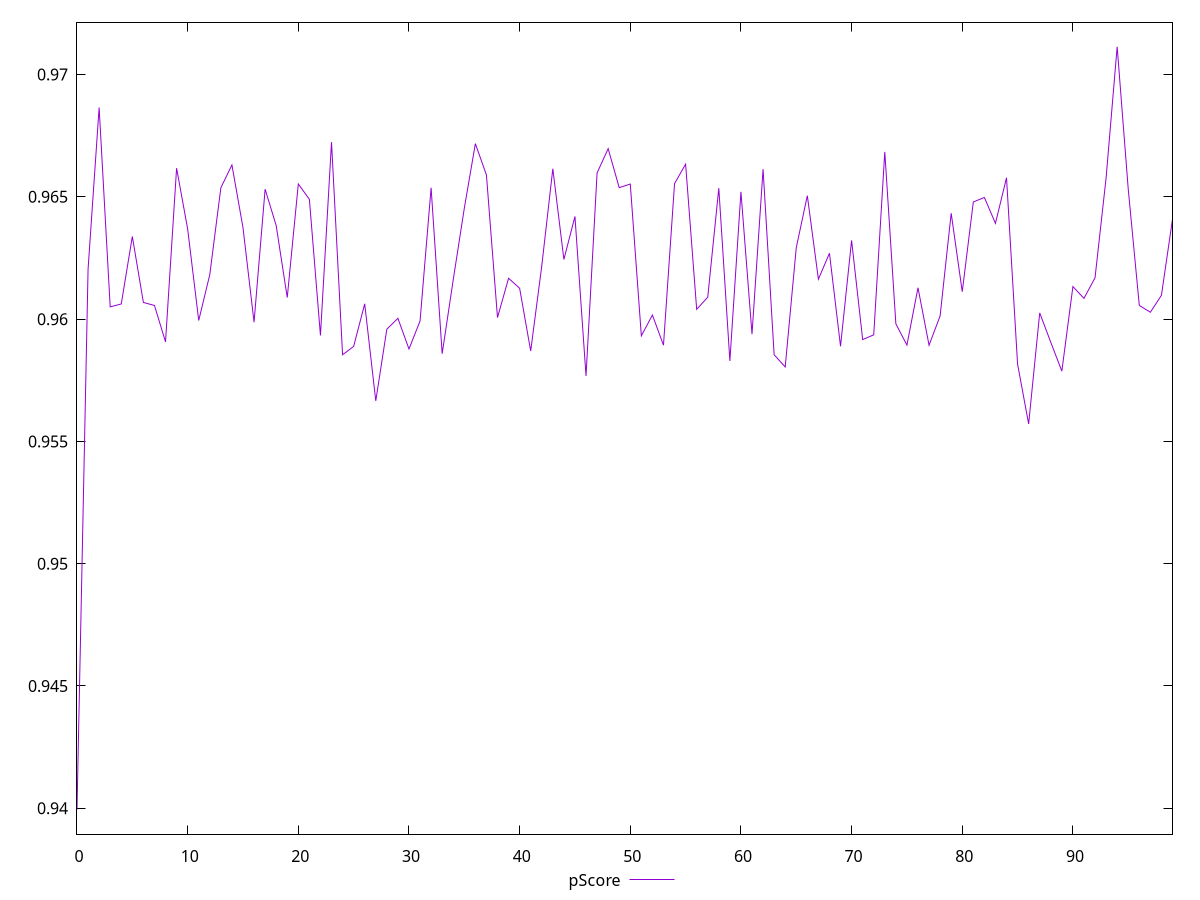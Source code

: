 reset

$pScore <<EOF
0 0.9399409997650275
1 0.9620411765876424
2 0.9686513520686433
3 0.9605009340883308
4 0.9606210789196137
5 0.9633794134908686
6 0.9606820728862789
7 0.9605595499208295
8 0.9590709279792
9 0.966173418512601
10 0.9636858703627043
11 0.9599448582754833
12 0.9618211807715205
13 0.965372552477185
14 0.9663045147771954
15 0.9637437023308268
16 0.9598744210133745
17 0.9653145481091423
18 0.9638261103963277
19 0.9608844238175278
20 0.9655268547506619
21 0.9649002484288233
22 0.9593333933000108
23 0.967236260293989
24 0.9585447487627659
25 0.9588839952516882
26 0.9606259993684982
27 0.9566581702608005
28 0.9595881349887904
29 0.9600330744335565
30 0.9587795892350481
31 0.9599210547078041
32 0.9653706970395552
33 0.9585865303264882
34 0.9616093629942771
35 0.9645315199170019
36 0.9671761262979928
37 0.9658962329350285
38 0.9600632857247355
39 0.961671117185089
40 0.9612628036008436
41 0.9586971860586628
42 0.9621741522657195
43 0.9661500160729104
44 0.9624404279706821
45 0.9642005852669624
46 0.9576792875113946
47 0.9659777059331791
48 0.9669718248263152
49 0.965377654691251
50 0.9655236144736492
51 0.9593179162884471
52 0.9601677079360547
53 0.9589356526681514
54 0.9655421284241427
55 0.9663374803166682
56 0.9604013451784734
57 0.9608976682165944
58 0.9653553879075565
59 0.9582906375550678
60 0.9652049123309703
61 0.9593882904971378
62 0.9661311968337839
63 0.9585432382353587
64 0.9580449500078878
65 0.9629230139482392
66 0.9650494740659326
67 0.9616336810580424
68 0.9626948020039289
69 0.9588910183462047
70 0.9632197783097239
71 0.9591635017258309
72 0.9593578515980634
73 0.9668378666550523
74 0.9598088943526155
75 0.9589396636842717
76 0.9612833147056866
77 0.9589331456944625
78 0.9601325843154349
79 0.9643314370426108
80 0.9611200665946291
81 0.9647909398915273
82 0.9649758309086256
83 0.9639164701358223
84 0.9657814637261657
85 0.9581623126726955
86 0.9557145595130381
87 0.9602542208203109
88 0.9590529027649559
89 0.9578747186637203
90 0.9613316428323222
91 0.9608505678146064
92 0.9616915298914019
93 0.9657759281164755
94 0.9711384700098102
95 0.9653164049509481
96 0.9605595499208295
97 0.9602813931151366
98 0.9609746417828553
99 0.9640841387817942
EOF

set key outside below
set xrange [0:99]
set yrange [0.9389409997650275:0.9721384700098102]
set trange [0.9389409997650275:0.9721384700098102]
set terminal svg size 640, 500 enhanced background rgb 'white'
set output "reports/report_00031_2021-02-24T23-18-18.084Z/bootup-time/samples/astro/pScore/values.svg"

plot $pScore title "pScore" with line

reset
